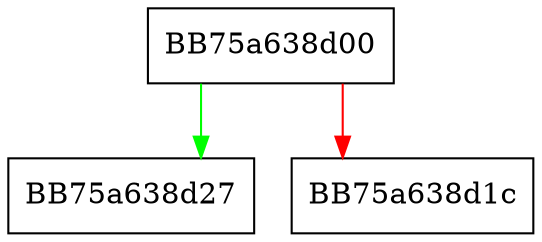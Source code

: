 digraph _Do_call {
  node [shape="box"];
  graph [splines=ortho];
  BB75a638d00 -> BB75a638d27 [color="green"];
  BB75a638d00 -> BB75a638d1c [color="red"];
}